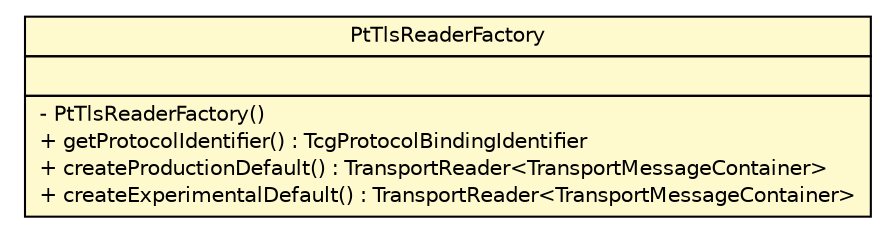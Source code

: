 #!/usr/local/bin/dot
#
# Class diagram 
# Generated by UMLGraph version R5_6 (http://www.umlgraph.org/)
#

digraph G {
	edge [fontname="Helvetica",fontsize=10,labelfontname="Helvetica",labelfontsize=10];
	node [fontname="Helvetica",fontsize=10,shape=plaintext];
	nodesep=0.25;
	ranksep=0.5;
	// org.ietf.nea.pt.serialize.reader.bytebuffer.PtTlsReaderFactory
	c156481 [label=<<table title="org.ietf.nea.pt.serialize.reader.bytebuffer.PtTlsReaderFactory" border="0" cellborder="1" cellspacing="0" cellpadding="2" port="p" bgcolor="lemonChiffon" href="./PtTlsReaderFactory.html">
		<tr><td><table border="0" cellspacing="0" cellpadding="1">
<tr><td align="center" balign="center"> PtTlsReaderFactory </td></tr>
		</table></td></tr>
		<tr><td><table border="0" cellspacing="0" cellpadding="1">
<tr><td align="left" balign="left">  </td></tr>
		</table></td></tr>
		<tr><td><table border="0" cellspacing="0" cellpadding="1">
<tr><td align="left" balign="left"> - PtTlsReaderFactory() </td></tr>
<tr><td align="left" balign="left"> + getProtocolIdentifier() : TcgProtocolBindingIdentifier </td></tr>
<tr><td align="left" balign="left"> + createProductionDefault() : TransportReader&lt;TransportMessageContainer&gt; </td></tr>
<tr><td align="left" balign="left"> + createExperimentalDefault() : TransportReader&lt;TransportMessageContainer&gt; </td></tr>
		</table></td></tr>
		</table>>, URL="./PtTlsReaderFactory.html", fontname="Helvetica", fontcolor="black", fontsize=10.0];
}

